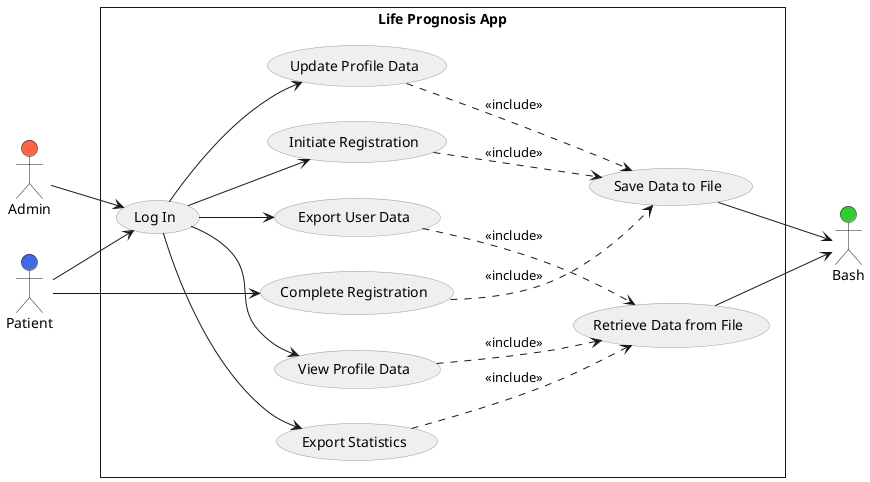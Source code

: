 @startuml Life Prognosis App

left to right direction

skinparam Style strictuml
' skinparam actorStyle awesome
skinparam usecaseBackgroundColor #EFEFEF
skinparam usecaseBorderColor #999999

actor Admin as admin #FF6347
actor Patient as patient #4169E1
actor Bash as bash #32CD32

rectangle "Life Prognosis App" {
  ' usecase "Authenticate" as AUTH
  
  usecase "Initiate Registration" as AUC1
  usecase "Export User Data" as AUC6
  usecase "Export Statistics" as AUC7

  usecase "Complete Registration" as PUC1
  usecase "Log In" as PUC2
  usecase "View Profile Data" as PUC3
  usecase "Update Profile Data" as PUC4

  usecase "Save Data to File" as BUC1
  usecase "Retrieve Data from File" as BUC2

  admin --> PUC2
  PUC2 --> AUC1
  PUC2 --> AUC6
  PUC2 --> AUC7

  patient --> PUC1
  patient --> PUC2
  ' PUC2 --> PUC2
  PUC2 --> PUC3
  PUC2 --> PUC4

  BUC1 --> bash
  BUC2 --> bash
}

AUC1 ..> BUC1 : <<include>>
AUC6 ..> BUC2 : <<include>>
AUC7 ..> BUC2 : <<include>>
PUC1 ..> BUC1 : <<include>>
PUC3 ..> BUC2 : <<include>>
PUC4 ..> BUC1 : <<include>>

@enduml


